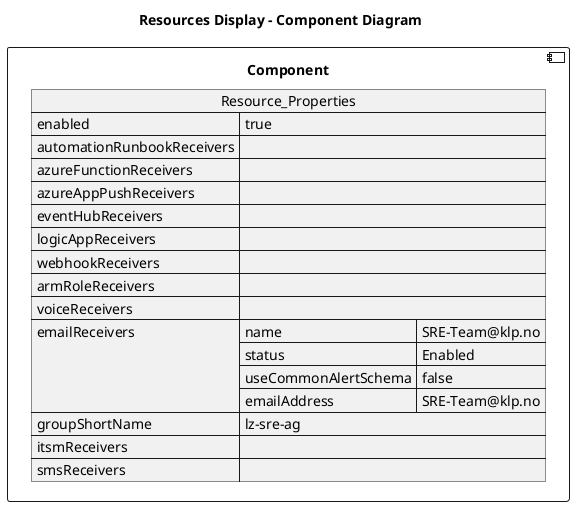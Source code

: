 @startuml

title Resources Display - Component Diagram

component Component {

json  Resource_Properties {
  "enabled": true,
  "automationRunbookReceivers": [],
  "azureFunctionReceivers": [],
  "azureAppPushReceivers": [],
  "eventHubReceivers": [],
  "logicAppReceivers": [],
  "webhookReceivers": [],
  "armRoleReceivers": [],
  "voiceReceivers": [],
  "emailReceivers": [
    {
      "name": "SRE-Team@klp.no",
      "status": "Enabled",
      "useCommonAlertSchema": false,
      "emailAddress": "SRE-Team@klp.no"
    }
  ],
  "groupShortName": "lz-sre-ag",
  "itsmReceivers": [],
  "smsReceivers": []
}
}
@enduml
